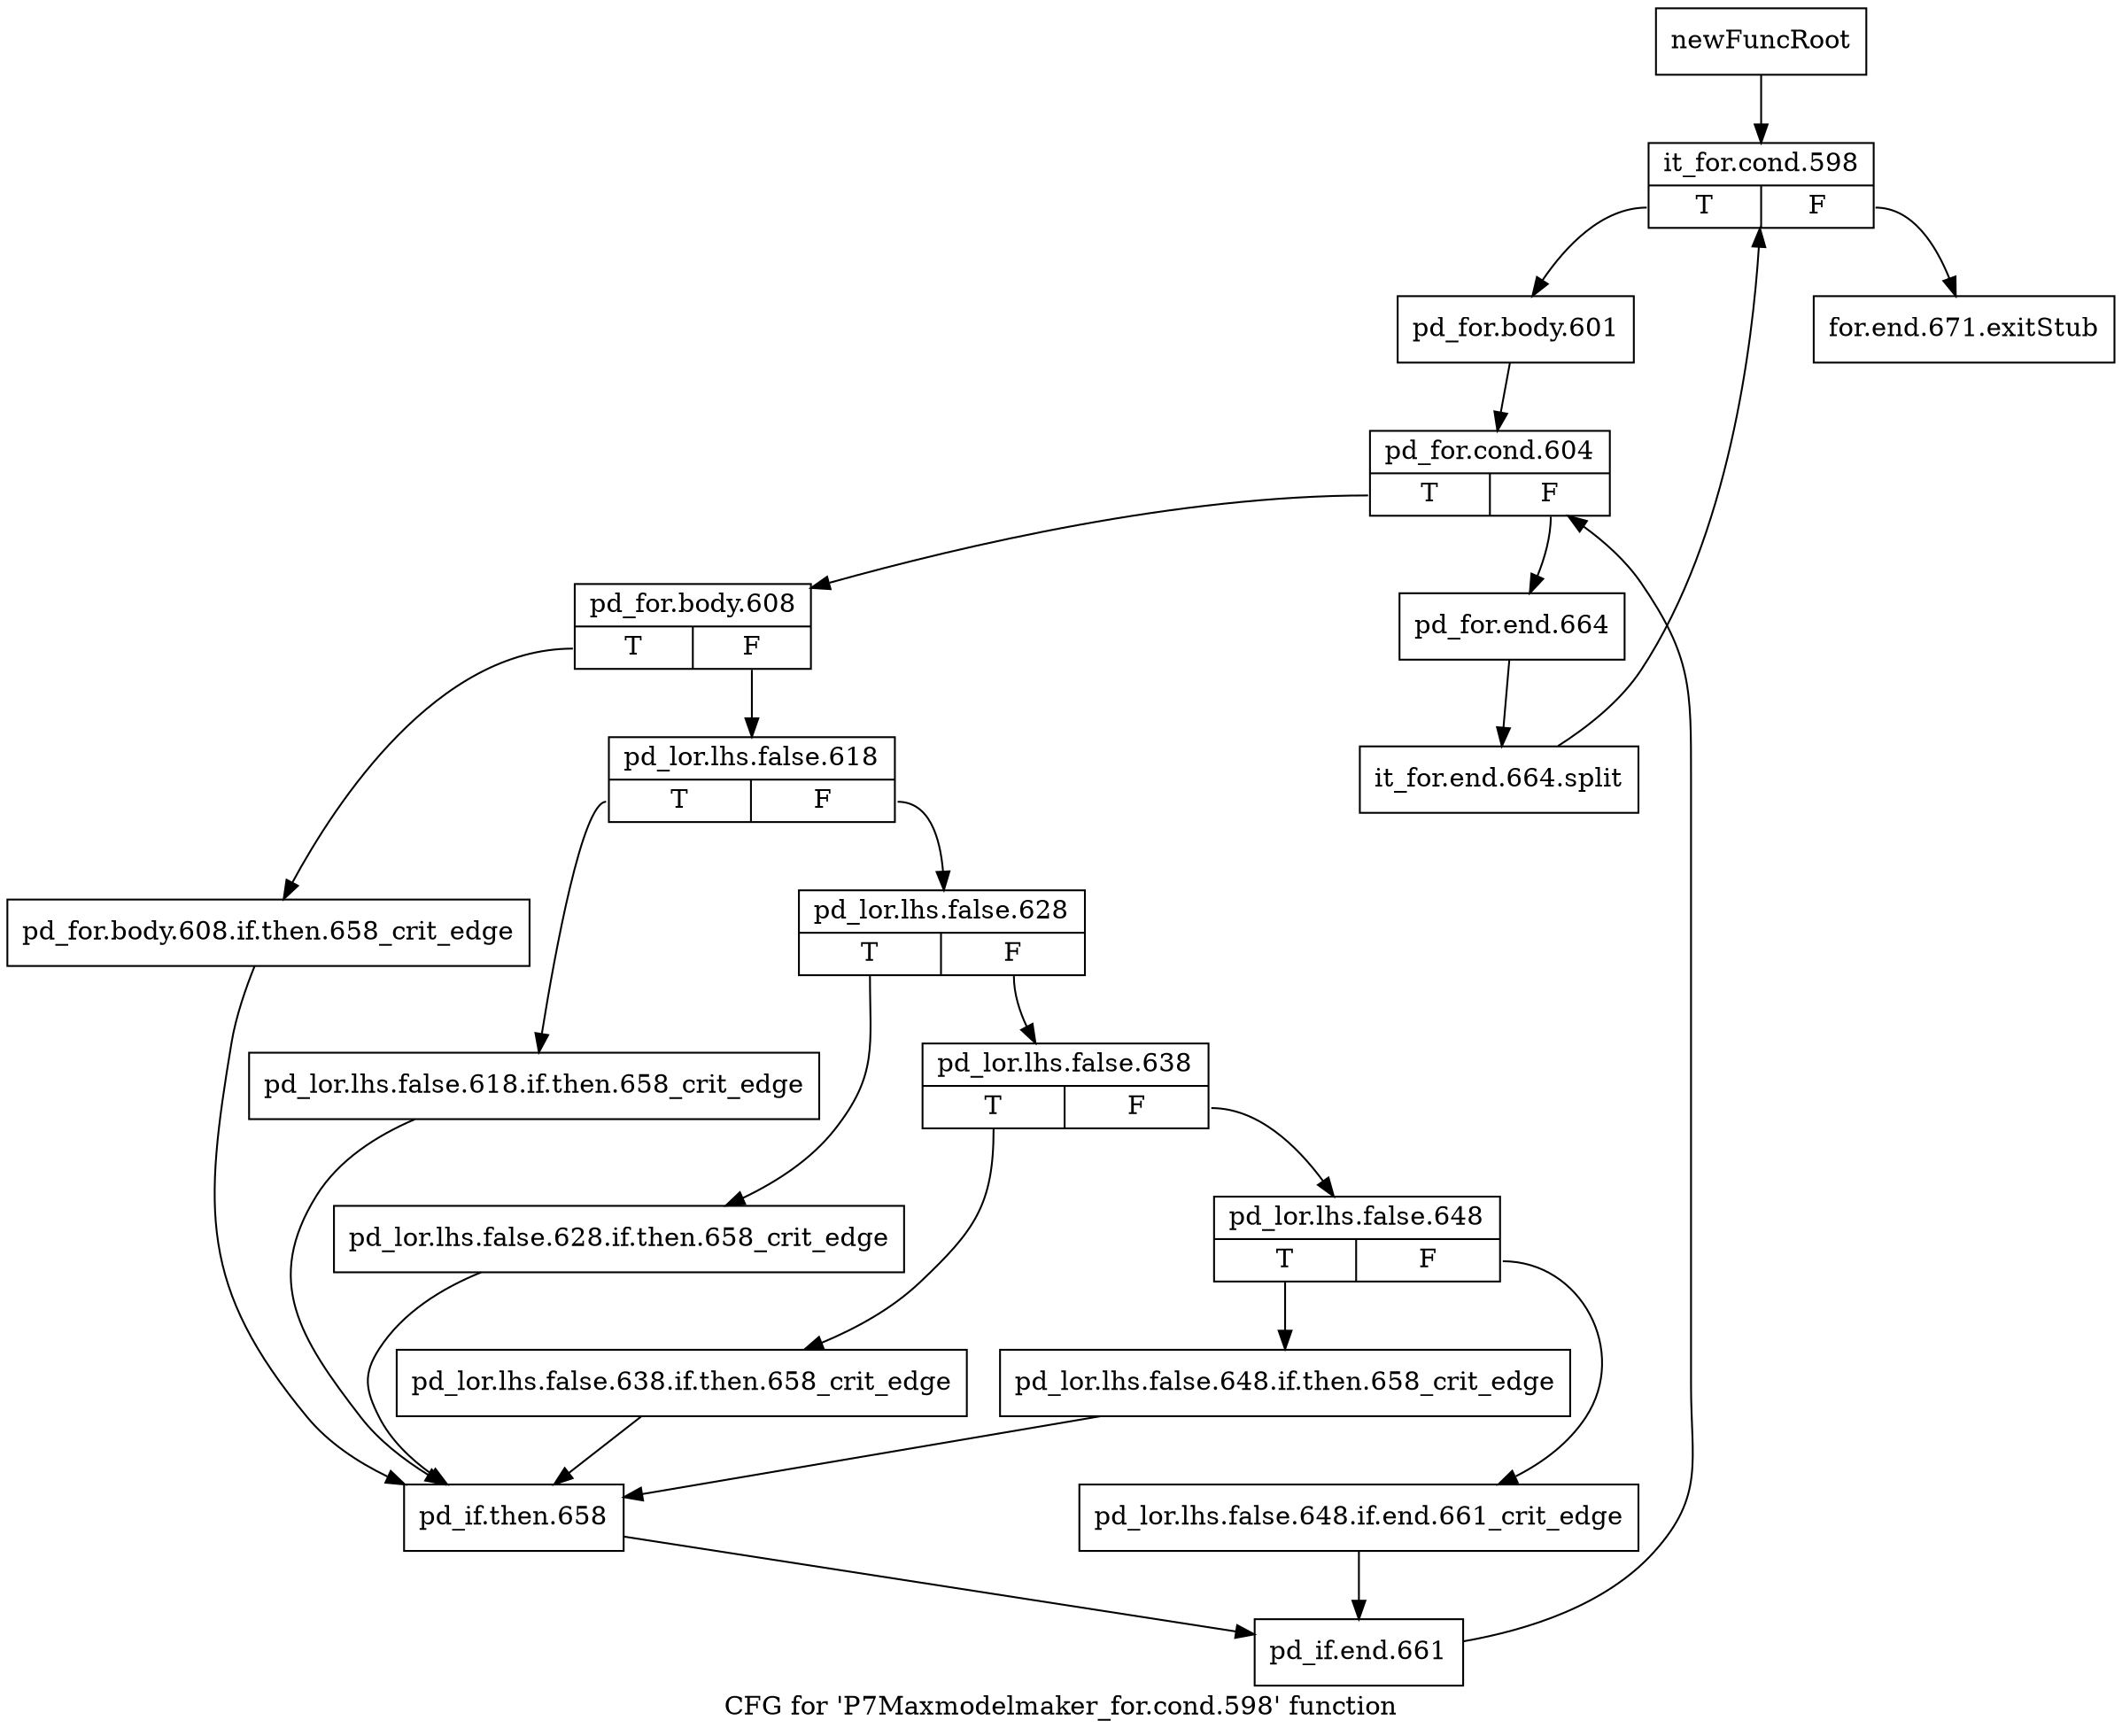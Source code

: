 digraph "CFG for 'P7Maxmodelmaker_for.cond.598' function" {
	label="CFG for 'P7Maxmodelmaker_for.cond.598' function";

	Node0x2ff7b50 [shape=record,label="{newFuncRoot}"];
	Node0x2ff7b50 -> Node0x2ff7bf0;
	Node0x2ff7ba0 [shape=record,label="{for.end.671.exitStub}"];
	Node0x2ff7bf0 [shape=record,label="{it_for.cond.598|{<s0>T|<s1>F}}"];
	Node0x2ff7bf0:s0 -> Node0x2ff7c40;
	Node0x2ff7bf0:s1 -> Node0x2ff7ba0;
	Node0x2ff7c40 [shape=record,label="{pd_for.body.601}"];
	Node0x2ff7c40 -> Node0x2ff7c90;
	Node0x2ff7c90 [shape=record,label="{pd_for.cond.604|{<s0>T|<s1>F}}"];
	Node0x2ff7c90:s0 -> Node0x2ff7d30;
	Node0x2ff7c90:s1 -> Node0x2ff7ce0;
	Node0x2ff7ce0 [shape=record,label="{pd_for.end.664}"];
	Node0x2ff7ce0 -> Node0x3886010;
	Node0x3886010 [shape=record,label="{it_for.end.664.split}"];
	Node0x3886010 -> Node0x2ff7bf0;
	Node0x2ff7d30 [shape=record,label="{pd_for.body.608|{<s0>T|<s1>F}}"];
	Node0x2ff7d30:s0 -> Node0x2ff8050;
	Node0x2ff7d30:s1 -> Node0x2ff7d80;
	Node0x2ff7d80 [shape=record,label="{pd_lor.lhs.false.618|{<s0>T|<s1>F}}"];
	Node0x2ff7d80:s0 -> Node0x2ff8000;
	Node0x2ff7d80:s1 -> Node0x2ff7dd0;
	Node0x2ff7dd0 [shape=record,label="{pd_lor.lhs.false.628|{<s0>T|<s1>F}}"];
	Node0x2ff7dd0:s0 -> Node0x2ff7fb0;
	Node0x2ff7dd0:s1 -> Node0x2ff7e20;
	Node0x2ff7e20 [shape=record,label="{pd_lor.lhs.false.638|{<s0>T|<s1>F}}"];
	Node0x2ff7e20:s0 -> Node0x2ff7f60;
	Node0x2ff7e20:s1 -> Node0x2ff7e70;
	Node0x2ff7e70 [shape=record,label="{pd_lor.lhs.false.648|{<s0>T|<s1>F}}"];
	Node0x2ff7e70:s0 -> Node0x2ff7f10;
	Node0x2ff7e70:s1 -> Node0x2ff7ec0;
	Node0x2ff7ec0 [shape=record,label="{pd_lor.lhs.false.648.if.end.661_crit_edge}"];
	Node0x2ff7ec0 -> Node0x2ff80f0;
	Node0x2ff7f10 [shape=record,label="{pd_lor.lhs.false.648.if.then.658_crit_edge}"];
	Node0x2ff7f10 -> Node0x2ff80a0;
	Node0x2ff7f60 [shape=record,label="{pd_lor.lhs.false.638.if.then.658_crit_edge}"];
	Node0x2ff7f60 -> Node0x2ff80a0;
	Node0x2ff7fb0 [shape=record,label="{pd_lor.lhs.false.628.if.then.658_crit_edge}"];
	Node0x2ff7fb0 -> Node0x2ff80a0;
	Node0x2ff8000 [shape=record,label="{pd_lor.lhs.false.618.if.then.658_crit_edge}"];
	Node0x2ff8000 -> Node0x2ff80a0;
	Node0x2ff8050 [shape=record,label="{pd_for.body.608.if.then.658_crit_edge}"];
	Node0x2ff8050 -> Node0x2ff80a0;
	Node0x2ff80a0 [shape=record,label="{pd_if.then.658}"];
	Node0x2ff80a0 -> Node0x2ff80f0;
	Node0x2ff80f0 [shape=record,label="{pd_if.end.661}"];
	Node0x2ff80f0 -> Node0x2ff7c90;
}
